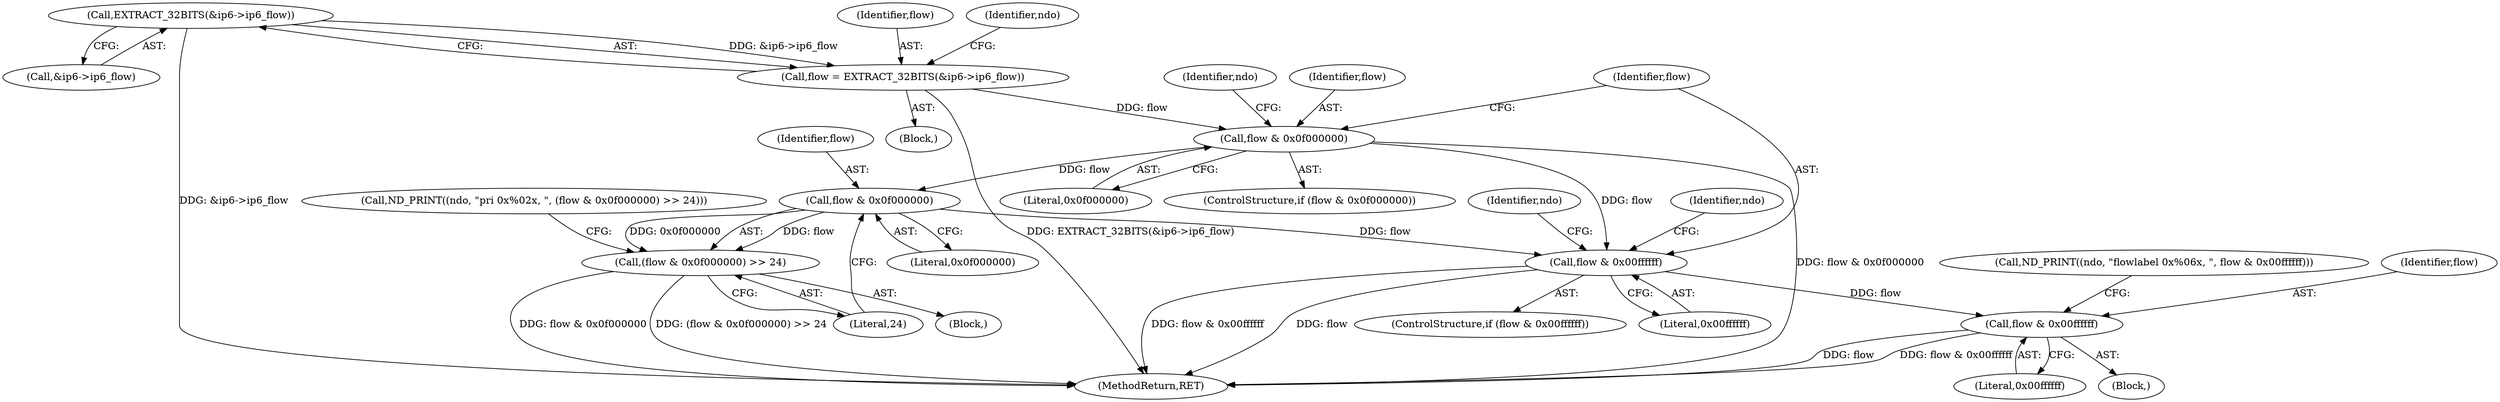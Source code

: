 digraph "0_tcpdump_66df248b49095c261138b5a5e34d341a6bf9ac7f@pointer" {
"1000198" [label="(Call,EXTRACT_32BITS(&ip6->ip6_flow))"];
"1000196" [label="(Call,flow = EXTRACT_32BITS(&ip6->ip6_flow))"];
"1000208" [label="(Call,flow & 0x0f000000)"];
"1000217" [label="(Call,flow & 0x0f000000)"];
"1000216" [label="(Call,(flow & 0x0f000000) >> 24)"];
"1000222" [label="(Call,flow & 0x00ffffff)"];
"1000230" [label="(Call,flow & 0x00ffffff)"];
"1000214" [label="(Block,)"];
"1000230" [label="(Call,flow & 0x00ffffff)"];
"1000198" [label="(Call,EXTRACT_32BITS(&ip6->ip6_flow))"];
"1000199" [label="(Call,&ip6->ip6_flow)"];
"1000221" [label="(ControlStructure,if (flow & 0x00ffffff))"];
"1000209" [label="(Identifier,flow)"];
"1000217" [label="(Call,flow & 0x0f000000)"];
"1000220" [label="(Literal,24)"];
"1000224" [label="(Literal,0x00ffffff)"];
"1000197" [label="(Identifier,flow)"];
"1000195" [label="(Block,)"];
"1000228" [label="(Block,)"];
"1000235" [label="(Identifier,ndo)"];
"1000205" [label="(Identifier,ndo)"];
"1000216" [label="(Call,(flow & 0x0f000000) >> 24)"];
"1000223" [label="(Identifier,flow)"];
"1000207" [label="(ControlStructure,if (flow & 0x0f000000))"];
"1000196" [label="(Call,flow = EXTRACT_32BITS(&ip6->ip6_flow))"];
"1000231" [label="(Identifier,flow)"];
"1000222" [label="(Call,flow & 0x00ffffff)"];
"1000211" [label="(Call,ND_PRINT((ndo, \"pri 0x%02x, \", (flow & 0x0f000000) >> 24)))"];
"1000219" [label="(Literal,0x0f000000)"];
"1000213" [label="(Identifier,ndo)"];
"1000225" [label="(Call,ND_PRINT((ndo, \"flowlabel 0x%06x, \", flow & 0x00ffffff)))"];
"1000232" [label="(Literal,0x00ffffff)"];
"1000218" [label="(Identifier,flow)"];
"1000208" [label="(Call,flow & 0x0f000000)"];
"1000227" [label="(Identifier,ndo)"];
"1000210" [label="(Literal,0x0f000000)"];
"1000633" [label="(MethodReturn,RET)"];
"1000198" -> "1000196"  [label="AST: "];
"1000198" -> "1000199"  [label="CFG: "];
"1000199" -> "1000198"  [label="AST: "];
"1000196" -> "1000198"  [label="CFG: "];
"1000198" -> "1000633"  [label="DDG: &ip6->ip6_flow"];
"1000198" -> "1000196"  [label="DDG: &ip6->ip6_flow"];
"1000196" -> "1000195"  [label="AST: "];
"1000197" -> "1000196"  [label="AST: "];
"1000205" -> "1000196"  [label="CFG: "];
"1000196" -> "1000633"  [label="DDG: EXTRACT_32BITS(&ip6->ip6_flow)"];
"1000196" -> "1000208"  [label="DDG: flow"];
"1000208" -> "1000207"  [label="AST: "];
"1000208" -> "1000210"  [label="CFG: "];
"1000209" -> "1000208"  [label="AST: "];
"1000210" -> "1000208"  [label="AST: "];
"1000213" -> "1000208"  [label="CFG: "];
"1000223" -> "1000208"  [label="CFG: "];
"1000208" -> "1000633"  [label="DDG: flow & 0x0f000000"];
"1000208" -> "1000217"  [label="DDG: flow"];
"1000208" -> "1000222"  [label="DDG: flow"];
"1000217" -> "1000216"  [label="AST: "];
"1000217" -> "1000219"  [label="CFG: "];
"1000218" -> "1000217"  [label="AST: "];
"1000219" -> "1000217"  [label="AST: "];
"1000220" -> "1000217"  [label="CFG: "];
"1000217" -> "1000216"  [label="DDG: flow"];
"1000217" -> "1000216"  [label="DDG: 0x0f000000"];
"1000217" -> "1000222"  [label="DDG: flow"];
"1000216" -> "1000214"  [label="AST: "];
"1000216" -> "1000220"  [label="CFG: "];
"1000220" -> "1000216"  [label="AST: "];
"1000211" -> "1000216"  [label="CFG: "];
"1000216" -> "1000633"  [label="DDG: (flow & 0x0f000000) >> 24"];
"1000216" -> "1000633"  [label="DDG: flow & 0x0f000000"];
"1000222" -> "1000221"  [label="AST: "];
"1000222" -> "1000224"  [label="CFG: "];
"1000223" -> "1000222"  [label="AST: "];
"1000224" -> "1000222"  [label="AST: "];
"1000227" -> "1000222"  [label="CFG: "];
"1000235" -> "1000222"  [label="CFG: "];
"1000222" -> "1000633"  [label="DDG: flow"];
"1000222" -> "1000633"  [label="DDG: flow & 0x00ffffff"];
"1000222" -> "1000230"  [label="DDG: flow"];
"1000230" -> "1000228"  [label="AST: "];
"1000230" -> "1000232"  [label="CFG: "];
"1000231" -> "1000230"  [label="AST: "];
"1000232" -> "1000230"  [label="AST: "];
"1000225" -> "1000230"  [label="CFG: "];
"1000230" -> "1000633"  [label="DDG: flow"];
"1000230" -> "1000633"  [label="DDG: flow & 0x00ffffff"];
}
